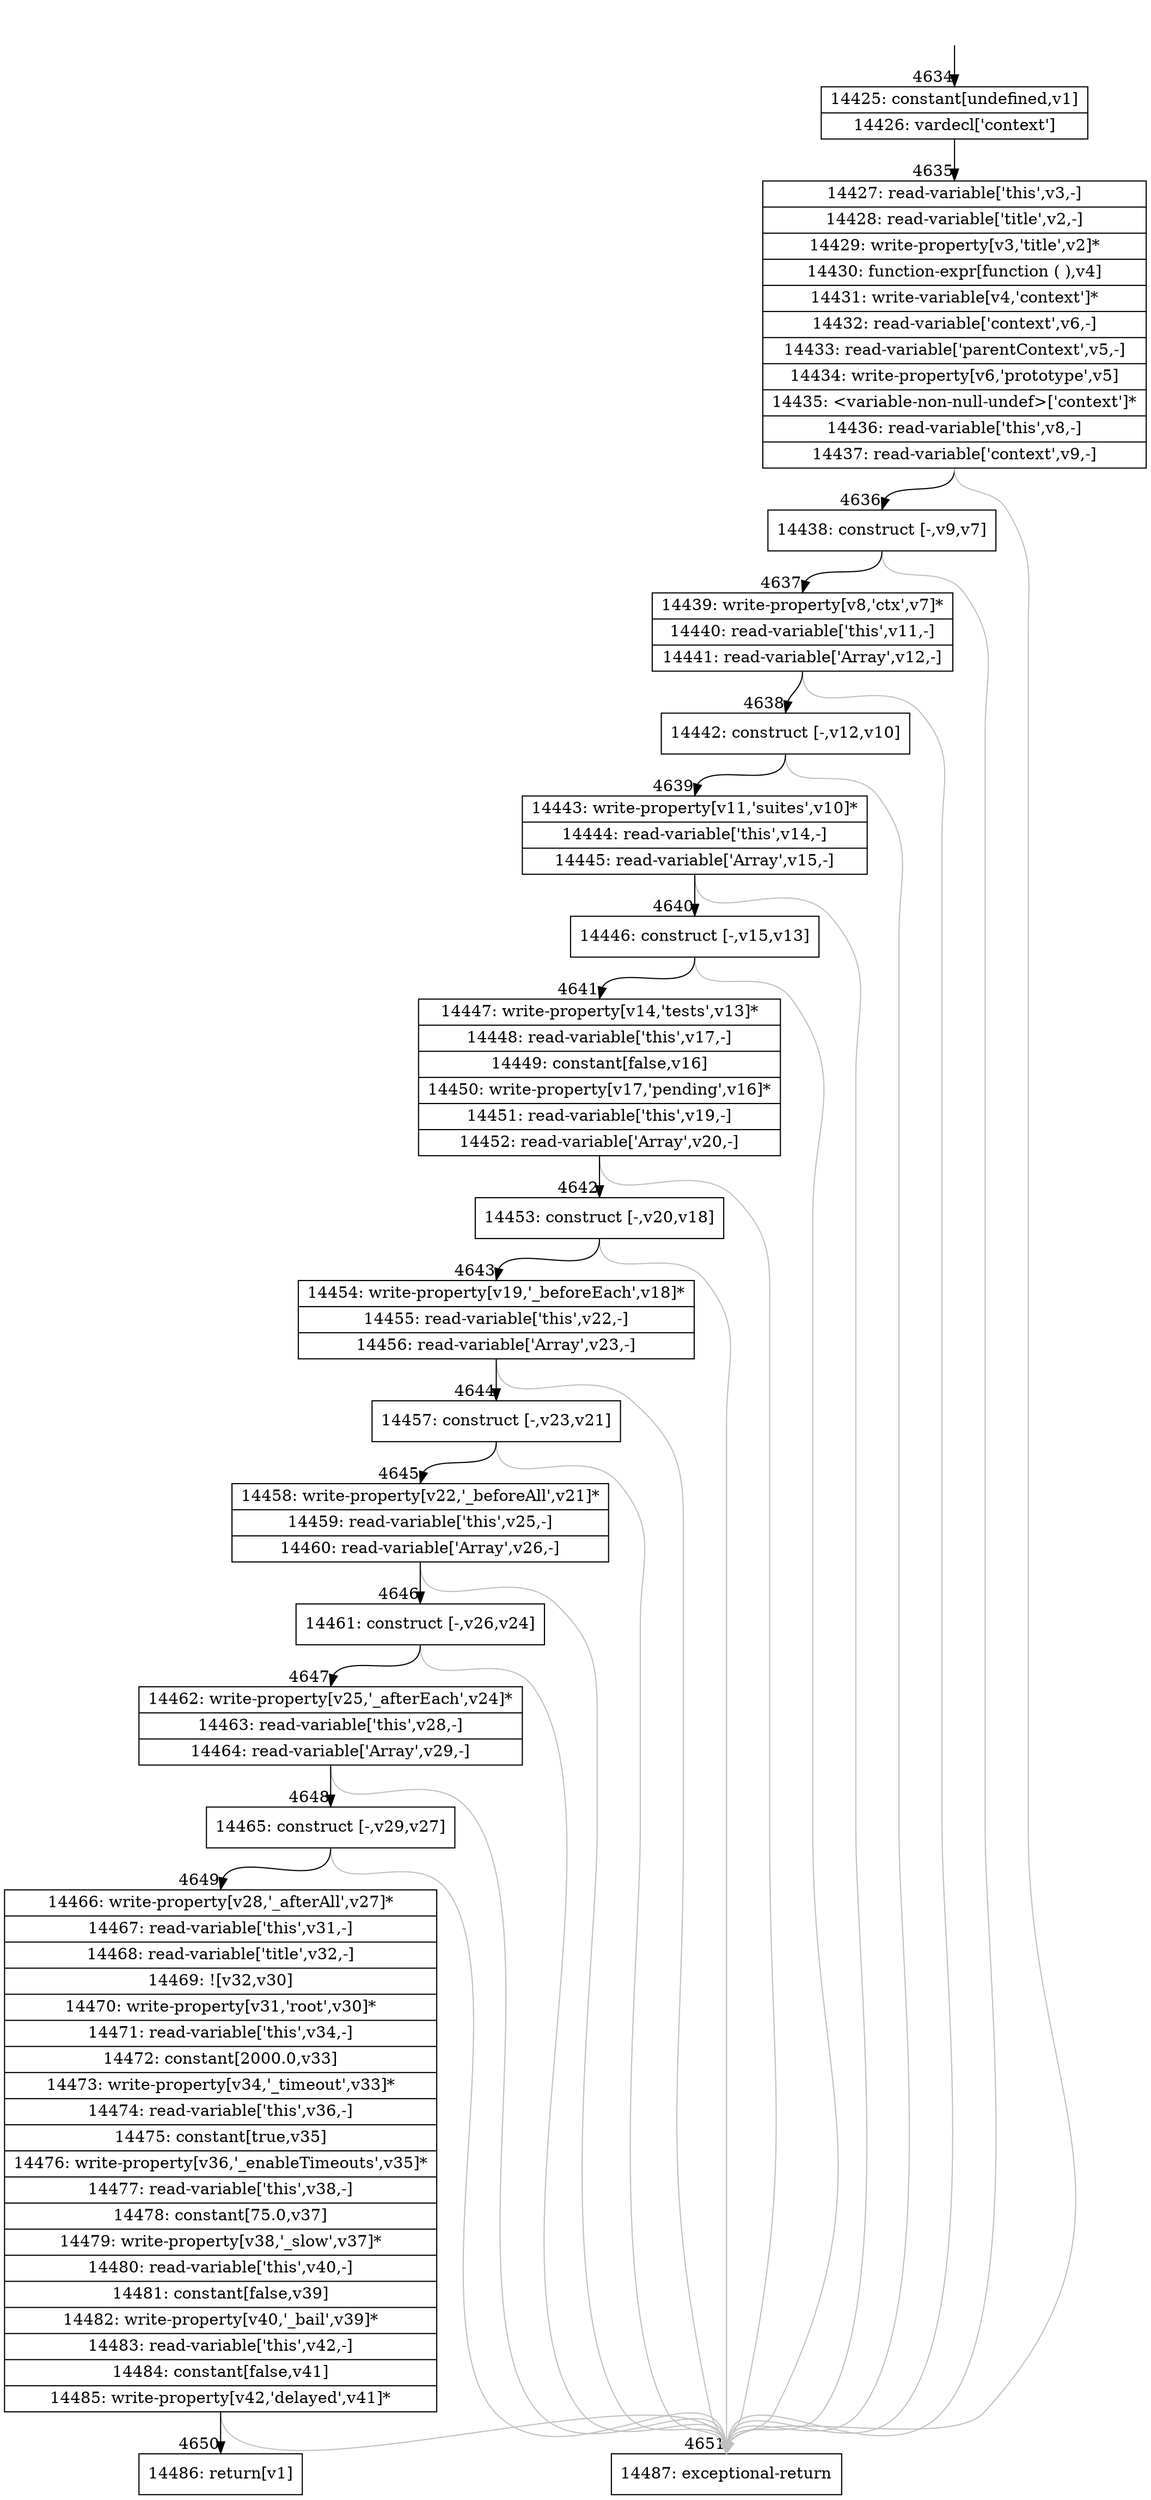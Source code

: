 digraph {
rankdir="TD"
BB_entry413[shape=none,label=""];
BB_entry413 -> BB4634 [tailport=s, headport=n, headlabel="    4634"]
BB4634 [shape=record label="{14425: constant[undefined,v1]|14426: vardecl['context']}" ] 
BB4634 -> BB4635 [tailport=s, headport=n, headlabel="      4635"]
BB4635 [shape=record label="{14427: read-variable['this',v3,-]|14428: read-variable['title',v2,-]|14429: write-property[v3,'title',v2]*|14430: function-expr[function ( ),v4]|14431: write-variable[v4,'context']*|14432: read-variable['context',v6,-]|14433: read-variable['parentContext',v5,-]|14434: write-property[v6,'prototype',v5]|14435: \<variable-non-null-undef\>['context']*|14436: read-variable['this',v8,-]|14437: read-variable['context',v9,-]}" ] 
BB4635 -> BB4636 [tailport=s, headport=n, headlabel="      4636"]
BB4635 -> BB4651 [tailport=s, headport=n, color=gray, headlabel="      4651"]
BB4636 [shape=record label="{14438: construct [-,v9,v7]}" ] 
BB4636 -> BB4637 [tailport=s, headport=n, headlabel="      4637"]
BB4636 -> BB4651 [tailport=s, headport=n, color=gray]
BB4637 [shape=record label="{14439: write-property[v8,'ctx',v7]*|14440: read-variable['this',v11,-]|14441: read-variable['Array',v12,-]}" ] 
BB4637 -> BB4638 [tailport=s, headport=n, headlabel="      4638"]
BB4637 -> BB4651 [tailport=s, headport=n, color=gray]
BB4638 [shape=record label="{14442: construct [-,v12,v10]}" ] 
BB4638 -> BB4639 [tailport=s, headport=n, headlabel="      4639"]
BB4638 -> BB4651 [tailport=s, headport=n, color=gray]
BB4639 [shape=record label="{14443: write-property[v11,'suites',v10]*|14444: read-variable['this',v14,-]|14445: read-variable['Array',v15,-]}" ] 
BB4639 -> BB4640 [tailport=s, headport=n, headlabel="      4640"]
BB4639 -> BB4651 [tailport=s, headport=n, color=gray]
BB4640 [shape=record label="{14446: construct [-,v15,v13]}" ] 
BB4640 -> BB4641 [tailport=s, headport=n, headlabel="      4641"]
BB4640 -> BB4651 [tailport=s, headport=n, color=gray]
BB4641 [shape=record label="{14447: write-property[v14,'tests',v13]*|14448: read-variable['this',v17,-]|14449: constant[false,v16]|14450: write-property[v17,'pending',v16]*|14451: read-variable['this',v19,-]|14452: read-variable['Array',v20,-]}" ] 
BB4641 -> BB4642 [tailport=s, headport=n, headlabel="      4642"]
BB4641 -> BB4651 [tailport=s, headport=n, color=gray]
BB4642 [shape=record label="{14453: construct [-,v20,v18]}" ] 
BB4642 -> BB4643 [tailport=s, headport=n, headlabel="      4643"]
BB4642 -> BB4651 [tailport=s, headport=n, color=gray]
BB4643 [shape=record label="{14454: write-property[v19,'_beforeEach',v18]*|14455: read-variable['this',v22,-]|14456: read-variable['Array',v23,-]}" ] 
BB4643 -> BB4644 [tailport=s, headport=n, headlabel="      4644"]
BB4643 -> BB4651 [tailport=s, headport=n, color=gray]
BB4644 [shape=record label="{14457: construct [-,v23,v21]}" ] 
BB4644 -> BB4645 [tailport=s, headport=n, headlabel="      4645"]
BB4644 -> BB4651 [tailport=s, headport=n, color=gray]
BB4645 [shape=record label="{14458: write-property[v22,'_beforeAll',v21]*|14459: read-variable['this',v25,-]|14460: read-variable['Array',v26,-]}" ] 
BB4645 -> BB4646 [tailport=s, headport=n, headlabel="      4646"]
BB4645 -> BB4651 [tailport=s, headport=n, color=gray]
BB4646 [shape=record label="{14461: construct [-,v26,v24]}" ] 
BB4646 -> BB4647 [tailport=s, headport=n, headlabel="      4647"]
BB4646 -> BB4651 [tailport=s, headport=n, color=gray]
BB4647 [shape=record label="{14462: write-property[v25,'_afterEach',v24]*|14463: read-variable['this',v28,-]|14464: read-variable['Array',v29,-]}" ] 
BB4647 -> BB4648 [tailport=s, headport=n, headlabel="      4648"]
BB4647 -> BB4651 [tailport=s, headport=n, color=gray]
BB4648 [shape=record label="{14465: construct [-,v29,v27]}" ] 
BB4648 -> BB4649 [tailport=s, headport=n, headlabel="      4649"]
BB4648 -> BB4651 [tailport=s, headport=n, color=gray]
BB4649 [shape=record label="{14466: write-property[v28,'_afterAll',v27]*|14467: read-variable['this',v31,-]|14468: read-variable['title',v32,-]|14469: ![v32,v30]|14470: write-property[v31,'root',v30]*|14471: read-variable['this',v34,-]|14472: constant[2000.0,v33]|14473: write-property[v34,'_timeout',v33]*|14474: read-variable['this',v36,-]|14475: constant[true,v35]|14476: write-property[v36,'_enableTimeouts',v35]*|14477: read-variable['this',v38,-]|14478: constant[75.0,v37]|14479: write-property[v38,'_slow',v37]*|14480: read-variable['this',v40,-]|14481: constant[false,v39]|14482: write-property[v40,'_bail',v39]*|14483: read-variable['this',v42,-]|14484: constant[false,v41]|14485: write-property[v42,'delayed',v41]*}" ] 
BB4649 -> BB4650 [tailport=s, headport=n, headlabel="      4650"]
BB4649 -> BB4651 [tailport=s, headport=n, color=gray]
BB4650 [shape=record label="{14486: return[v1]}" ] 
BB4651 [shape=record label="{14487: exceptional-return}" ] 
//#$~ 5369
}
